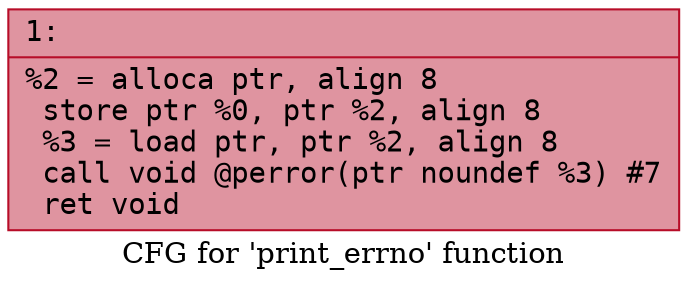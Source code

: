 digraph "CFG for 'print_errno' function" {
	label="CFG for 'print_errno' function";

	Node0x60000103e210 [shape=record,color="#b70d28ff", style=filled, fillcolor="#b70d2870" fontname="Courier",label="{1:\l|  %2 = alloca ptr, align 8\l  store ptr %0, ptr %2, align 8\l  %3 = load ptr, ptr %2, align 8\l  call void @perror(ptr noundef %3) #7\l  ret void\l}"];
}
